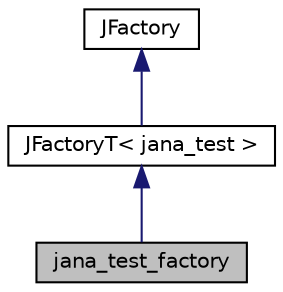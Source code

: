 digraph "jana_test_factory"
{
  edge [fontname="Helvetica",fontsize="10",labelfontname="Helvetica",labelfontsize="10"];
  node [fontname="Helvetica",fontsize="10",shape=record];
  Node1 [label="jana_test_factory",height=0.2,width=0.4,color="black", fillcolor="grey75", style="filled" fontcolor="black"];
  Node2 -> Node1 [dir="back",color="midnightblue",fontsize="10",style="solid",fontname="Helvetica"];
  Node2 [label="JFactoryT\< jana_test \>",height=0.2,width=0.4,color="black", fillcolor="white", style="filled",URL="$class_j_factory_t.html"];
  Node3 -> Node2 [dir="back",color="midnightblue",fontsize="10",style="solid",fontname="Helvetica"];
  Node3 [label="JFactory",height=0.2,width=0.4,color="black", fillcolor="white", style="filled",URL="$class_j_factory.html"];
}
